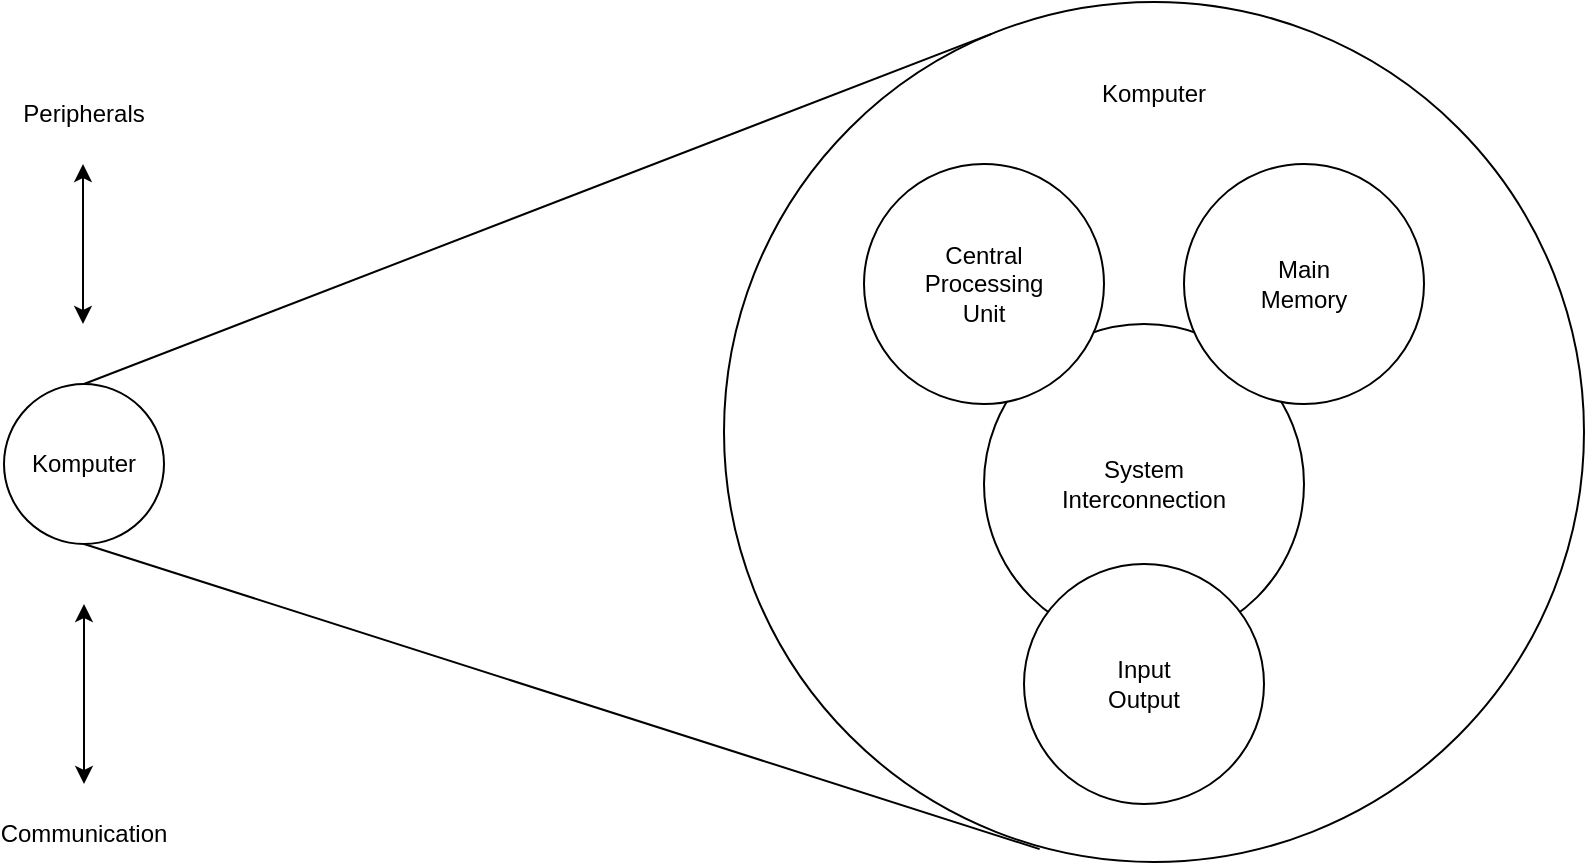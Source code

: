 <mxfile version="22.1.21" type="github">
  <diagram name="Page-1" id="H1tOQChyWsCUK9zZktX5">
    <mxGraphModel dx="1050" dy="522" grid="1" gridSize="10" guides="1" tooltips="1" connect="1" arrows="1" fold="1" page="1" pageScale="1" pageWidth="850" pageHeight="1100" math="0" shadow="0">
      <root>
        <mxCell id="0" />
        <mxCell id="1" parent="0" />
        <mxCell id="is3HeeG2wqX1iYXpujvq-5" value="&lt;br&gt;&lt;br&gt;&lt;br&gt;&lt;br&gt;&lt;br&gt;&lt;br&gt;&lt;br&gt;&lt;br&gt;&lt;br&gt;&lt;br&gt;&lt;br&gt;&lt;br&gt;&lt;br&gt;&lt;br&gt;&lt;br&gt;&lt;br&gt;&lt;br&gt;&lt;br&gt;&lt;br&gt;&lt;br&gt;&lt;br&gt;&lt;br&gt;&lt;br&gt;&lt;br&gt;&lt;br&gt;&lt;br&gt;&lt;br&gt;&lt;br&gt;&lt;br&gt;" style="ellipse;whiteSpace=wrap;html=1;aspect=fixed;" vertex="1" parent="1">
          <mxGeometry x="390" y="49" width="430" height="430" as="geometry" />
        </mxCell>
        <mxCell id="is3HeeG2wqX1iYXpujvq-4" value="System&lt;br&gt;Interconnection" style="ellipse;whiteSpace=wrap;html=1;aspect=fixed;" vertex="1" parent="1">
          <mxGeometry x="520" y="210" width="160" height="160" as="geometry" />
        </mxCell>
        <mxCell id="is3HeeG2wqX1iYXpujvq-2" value="Main&lt;br&gt;Memory" style="ellipse;whiteSpace=wrap;html=1;aspect=fixed;" vertex="1" parent="1">
          <mxGeometry x="620" y="130" width="120" height="120" as="geometry" />
        </mxCell>
        <mxCell id="is3HeeG2wqX1iYXpujvq-1" value="Central&lt;br&gt;Processing&lt;br&gt;Unit" style="ellipse;whiteSpace=wrap;html=1;aspect=fixed;" vertex="1" parent="1">
          <mxGeometry x="460" y="130" width="120" height="120" as="geometry" />
        </mxCell>
        <mxCell id="is3HeeG2wqX1iYXpujvq-3" value="Input&lt;br&gt;Output" style="ellipse;whiteSpace=wrap;html=1;aspect=fixed;" vertex="1" parent="1">
          <mxGeometry x="540" y="330" width="120" height="120" as="geometry" />
        </mxCell>
        <mxCell id="is3HeeG2wqX1iYXpujvq-6" value="Komputer" style="ellipse;whiteSpace=wrap;html=1;aspect=fixed;" vertex="1" parent="1">
          <mxGeometry x="30" y="240" width="80" height="80" as="geometry" />
        </mxCell>
        <mxCell id="is3HeeG2wqX1iYXpujvq-8" value="" style="endArrow=none;html=1;rounded=0;exitX=0.5;exitY=0;exitDx=0;exitDy=0;entryX=0.311;entryY=0.037;entryDx=0;entryDy=0;entryPerimeter=0;" edge="1" parent="1" source="is3HeeG2wqX1iYXpujvq-6" target="is3HeeG2wqX1iYXpujvq-5">
          <mxGeometry width="50" height="50" relative="1" as="geometry">
            <mxPoint x="200" y="160" as="sourcePoint" />
            <mxPoint x="250" y="110" as="targetPoint" />
          </mxGeometry>
        </mxCell>
        <mxCell id="is3HeeG2wqX1iYXpujvq-9" value="Komputer" style="text;html=1;strokeColor=none;fillColor=none;align=center;verticalAlign=middle;whiteSpace=wrap;rounded=0;" vertex="1" parent="1">
          <mxGeometry x="575" y="80" width="60" height="30" as="geometry" />
        </mxCell>
        <mxCell id="is3HeeG2wqX1iYXpujvq-10" value="" style="endArrow=none;html=1;rounded=0;entryX=0.367;entryY=0.985;entryDx=0;entryDy=0;entryPerimeter=0;" edge="1" parent="1" target="is3HeeG2wqX1iYXpujvq-5">
          <mxGeometry width="50" height="50" relative="1" as="geometry">
            <mxPoint x="70" y="320" as="sourcePoint" />
            <mxPoint x="120" y="270" as="targetPoint" />
          </mxGeometry>
        </mxCell>
        <mxCell id="is3HeeG2wqX1iYXpujvq-11" value="" style="endArrow=classic;startArrow=classic;html=1;rounded=0;" edge="1" parent="1">
          <mxGeometry width="50" height="50" relative="1" as="geometry">
            <mxPoint x="69.5" y="210" as="sourcePoint" />
            <mxPoint x="69.5" y="130" as="targetPoint" />
          </mxGeometry>
        </mxCell>
        <mxCell id="is3HeeG2wqX1iYXpujvq-12" value="" style="endArrow=classic;startArrow=classic;html=1;rounded=0;" edge="1" parent="1">
          <mxGeometry width="50" height="50" relative="1" as="geometry">
            <mxPoint x="70" y="440" as="sourcePoint" />
            <mxPoint x="70" y="350" as="targetPoint" />
          </mxGeometry>
        </mxCell>
        <mxCell id="is3HeeG2wqX1iYXpujvq-13" value="Peripherals" style="text;html=1;strokeColor=none;fillColor=none;align=center;verticalAlign=middle;whiteSpace=wrap;rounded=0;" vertex="1" parent="1">
          <mxGeometry x="40" y="90" width="60" height="30" as="geometry" />
        </mxCell>
        <mxCell id="is3HeeG2wqX1iYXpujvq-14" value="Communication" style="text;html=1;strokeColor=none;fillColor=none;align=center;verticalAlign=middle;whiteSpace=wrap;rounded=0;" vertex="1" parent="1">
          <mxGeometry x="40" y="450" width="60" height="30" as="geometry" />
        </mxCell>
      </root>
    </mxGraphModel>
  </diagram>
</mxfile>
